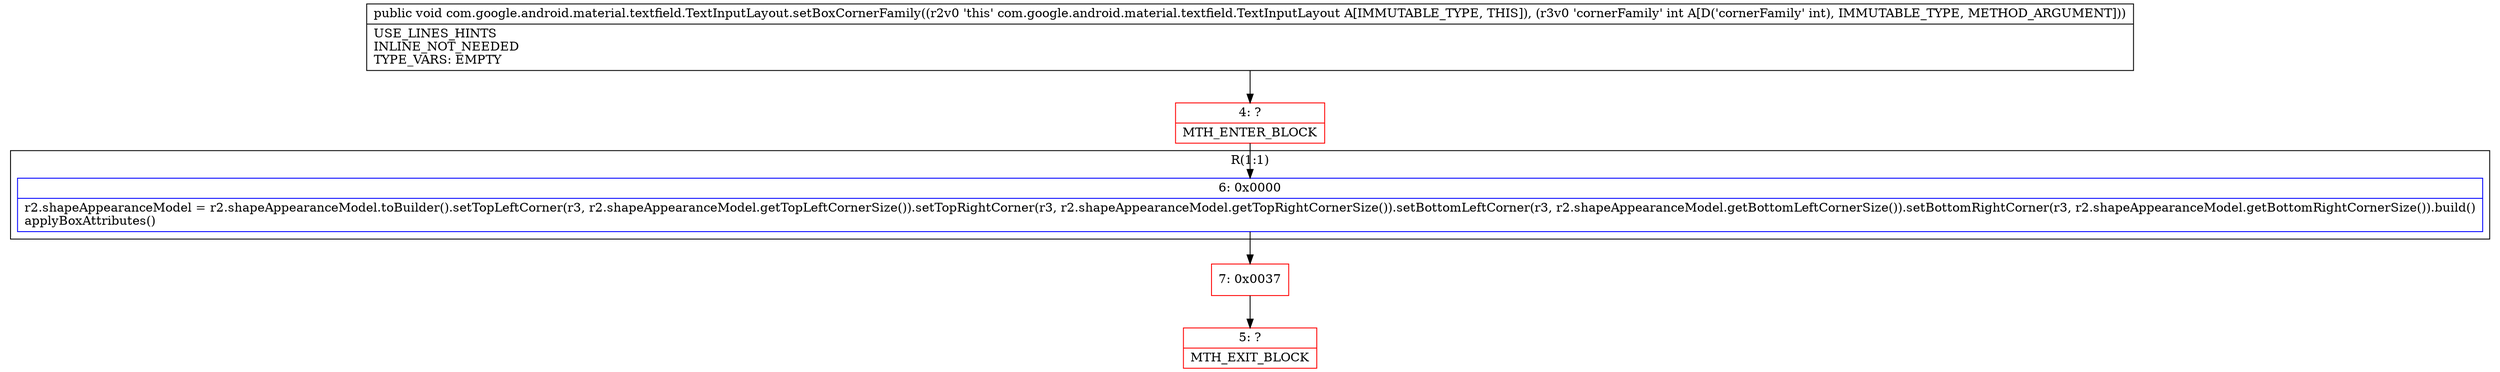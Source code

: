 digraph "CFG forcom.google.android.material.textfield.TextInputLayout.setBoxCornerFamily(I)V" {
subgraph cluster_Region_1622712345 {
label = "R(1:1)";
node [shape=record,color=blue];
Node_6 [shape=record,label="{6\:\ 0x0000|r2.shapeAppearanceModel = r2.shapeAppearanceModel.toBuilder().setTopLeftCorner(r3, r2.shapeAppearanceModel.getTopLeftCornerSize()).setTopRightCorner(r3, r2.shapeAppearanceModel.getTopRightCornerSize()).setBottomLeftCorner(r3, r2.shapeAppearanceModel.getBottomLeftCornerSize()).setBottomRightCorner(r3, r2.shapeAppearanceModel.getBottomRightCornerSize()).build()\lapplyBoxAttributes()\l}"];
}
Node_4 [shape=record,color=red,label="{4\:\ ?|MTH_ENTER_BLOCK\l}"];
Node_7 [shape=record,color=red,label="{7\:\ 0x0037}"];
Node_5 [shape=record,color=red,label="{5\:\ ?|MTH_EXIT_BLOCK\l}"];
MethodNode[shape=record,label="{public void com.google.android.material.textfield.TextInputLayout.setBoxCornerFamily((r2v0 'this' com.google.android.material.textfield.TextInputLayout A[IMMUTABLE_TYPE, THIS]), (r3v0 'cornerFamily' int A[D('cornerFamily' int), IMMUTABLE_TYPE, METHOD_ARGUMENT]))  | USE_LINES_HINTS\lINLINE_NOT_NEEDED\lTYPE_VARS: EMPTY\l}"];
MethodNode -> Node_4;Node_6 -> Node_7;
Node_4 -> Node_6;
Node_7 -> Node_5;
}

